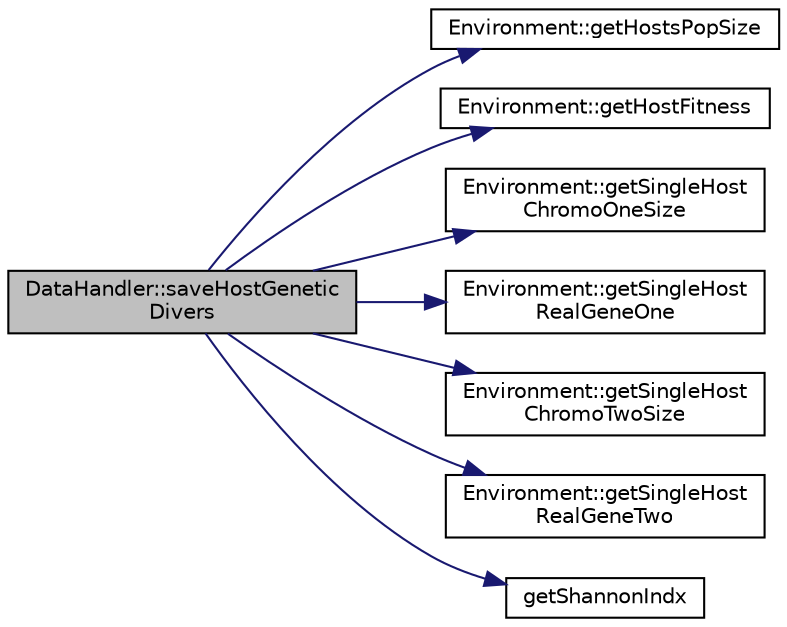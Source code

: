 digraph "DataHandler::saveHostGeneticDivers"
{
  edge [fontname="Helvetica",fontsize="10",labelfontname="Helvetica",labelfontsize="10"];
  node [fontname="Helvetica",fontsize="10",shape=record];
  rankdir="LR";
  Node1 [label="DataHandler::saveHostGenetic\lDivers",height=0.2,width=0.4,color="black", fillcolor="grey75", style="filled", fontcolor="black"];
  Node1 -> Node2 [color="midnightblue",fontsize="10",style="solid",fontname="Helvetica"];
  Node2 [label="Environment::getHostsPopSize",height=0.2,width=0.4,color="black", fillcolor="white", style="filled",URL="$class_environment.html#a09b16d159ccf1ff7210c339e7c2b9408",tooltip="Core method. Gets the host population size. "];
  Node1 -> Node3 [color="midnightblue",fontsize="10",style="solid",fontname="Helvetica"];
  Node3 [label="Environment::getHostFitness",height=0.2,width=0.4,color="black", fillcolor="white", style="filled",URL="$class_environment.html#ab70e6fda860c35a3ac222cfdef2dff44"];
  Node1 -> Node4 [color="midnightblue",fontsize="10",style="solid",fontname="Helvetica"];
  Node4 [label="Environment::getSingleHost\lChromoOneSize",height=0.2,width=0.4,color="black", fillcolor="white", style="filled",URL="$class_environment.html#a7d23e5f51b1c1feed367da44852b2dba"];
  Node1 -> Node5 [color="midnightblue",fontsize="10",style="solid",fontname="Helvetica"];
  Node5 [label="Environment::getSingleHost\lRealGeneOne",height=0.2,width=0.4,color="black", fillcolor="white", style="filled",URL="$class_environment.html#a86d8f067f5576f39047e360dd717b1fe"];
  Node1 -> Node6 [color="midnightblue",fontsize="10",style="solid",fontname="Helvetica"];
  Node6 [label="Environment::getSingleHost\lChromoTwoSize",height=0.2,width=0.4,color="black", fillcolor="white", style="filled",URL="$class_environment.html#ac98907c5bc18780a611a743fb4afa479"];
  Node1 -> Node7 [color="midnightblue",fontsize="10",style="solid",fontname="Helvetica"];
  Node7 [label="Environment::getSingleHost\lRealGeneTwo",height=0.2,width=0.4,color="black", fillcolor="white", style="filled",URL="$class_environment.html#a20b1bdddb432ef84ee08fd1cd77d5fd9"];
  Node1 -> Node8 [color="midnightblue",fontsize="10",style="solid",fontname="Helvetica"];
  Node8 [label="getShannonIndx",height=0.2,width=0.4,color="black", fillcolor="white", style="filled",URL="$_data_handler_8cpp.html#a83136cc074426bc3310d6e855252beff",tooltip="Data harvesting method. Calculates some stats of population genetics: Shannon&#39;s index, number of MHC/antigen types, total number of MHC copies. Runs internally within DataHarvester class. "];
}
